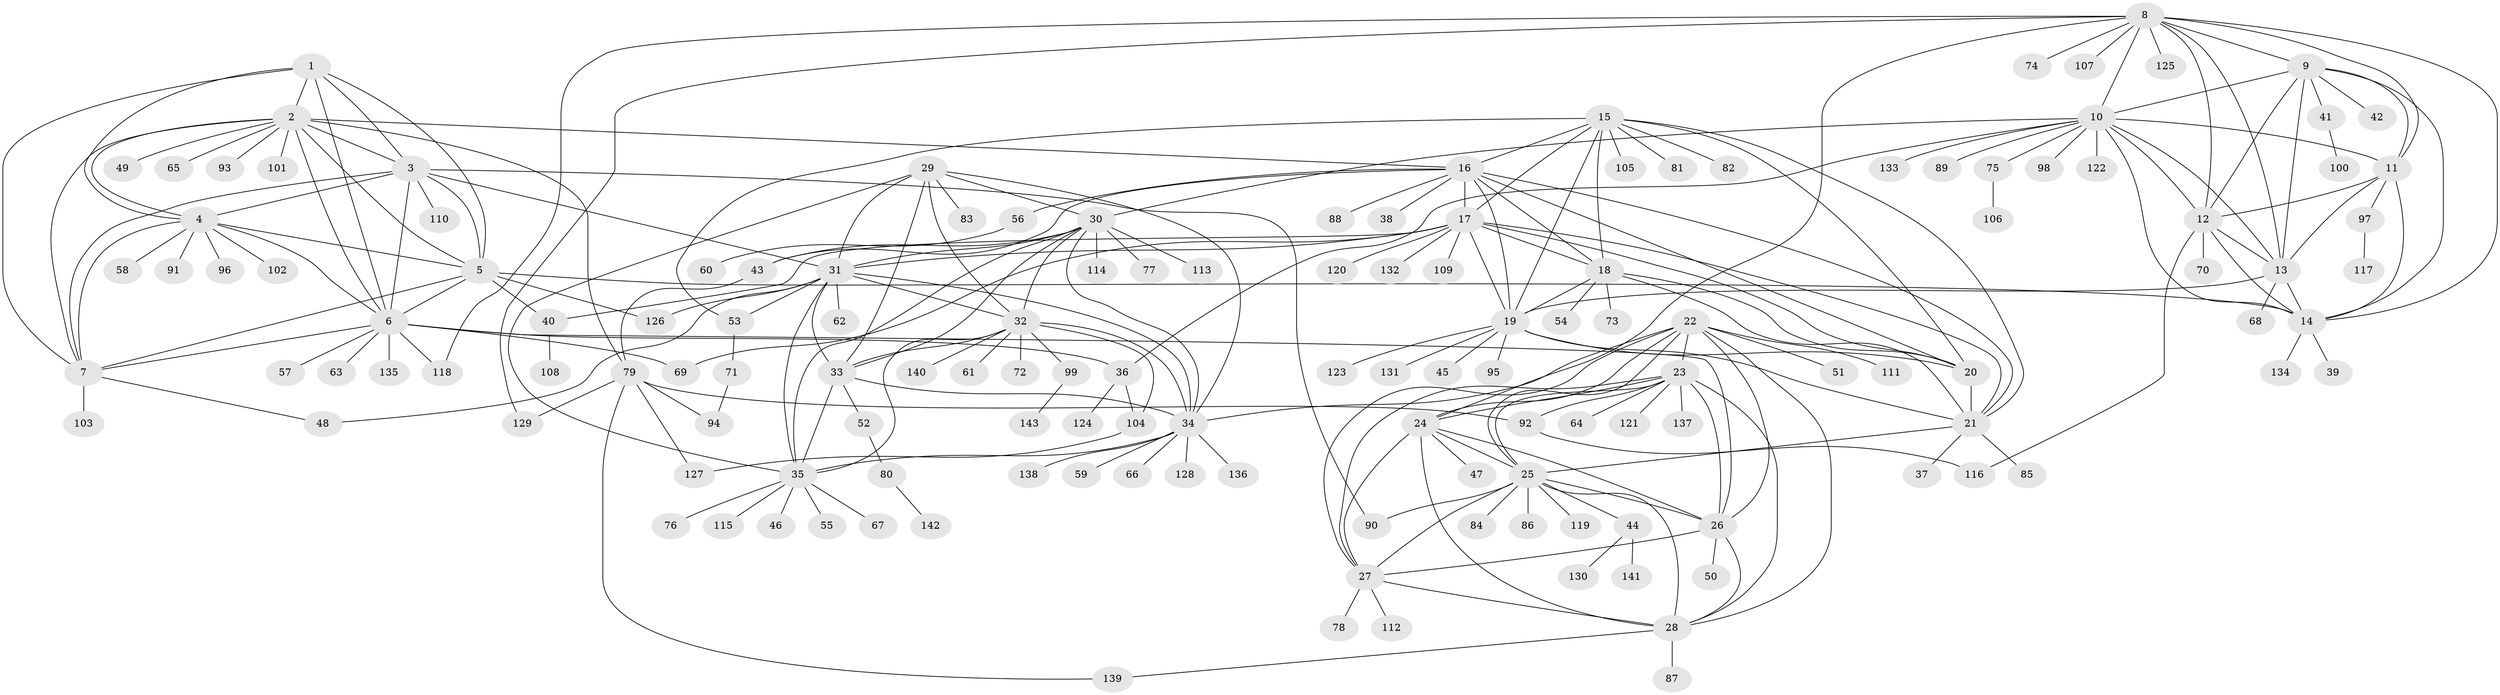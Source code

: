 // Generated by graph-tools (version 1.1) at 2025/02/03/09/25 03:02:47]
// undirected, 143 vertices, 240 edges
graph export_dot {
graph [start="1"]
  node [color=gray90,style=filled];
  1;
  2;
  3;
  4;
  5;
  6;
  7;
  8;
  9;
  10;
  11;
  12;
  13;
  14;
  15;
  16;
  17;
  18;
  19;
  20;
  21;
  22;
  23;
  24;
  25;
  26;
  27;
  28;
  29;
  30;
  31;
  32;
  33;
  34;
  35;
  36;
  37;
  38;
  39;
  40;
  41;
  42;
  43;
  44;
  45;
  46;
  47;
  48;
  49;
  50;
  51;
  52;
  53;
  54;
  55;
  56;
  57;
  58;
  59;
  60;
  61;
  62;
  63;
  64;
  65;
  66;
  67;
  68;
  69;
  70;
  71;
  72;
  73;
  74;
  75;
  76;
  77;
  78;
  79;
  80;
  81;
  82;
  83;
  84;
  85;
  86;
  87;
  88;
  89;
  90;
  91;
  92;
  93;
  94;
  95;
  96;
  97;
  98;
  99;
  100;
  101;
  102;
  103;
  104;
  105;
  106;
  107;
  108;
  109;
  110;
  111;
  112;
  113;
  114;
  115;
  116;
  117;
  118;
  119;
  120;
  121;
  122;
  123;
  124;
  125;
  126;
  127;
  128;
  129;
  130;
  131;
  132;
  133;
  134;
  135;
  136;
  137;
  138;
  139;
  140;
  141;
  142;
  143;
  1 -- 2;
  1 -- 3;
  1 -- 4;
  1 -- 5;
  1 -- 6;
  1 -- 7;
  2 -- 3;
  2 -- 4;
  2 -- 5;
  2 -- 6;
  2 -- 7;
  2 -- 16;
  2 -- 49;
  2 -- 65;
  2 -- 79;
  2 -- 93;
  2 -- 101;
  3 -- 4;
  3 -- 5;
  3 -- 6;
  3 -- 7;
  3 -- 31;
  3 -- 90;
  3 -- 110;
  4 -- 5;
  4 -- 6;
  4 -- 7;
  4 -- 58;
  4 -- 91;
  4 -- 96;
  4 -- 102;
  5 -- 6;
  5 -- 7;
  5 -- 14;
  5 -- 40;
  5 -- 126;
  6 -- 7;
  6 -- 26;
  6 -- 36;
  6 -- 57;
  6 -- 63;
  6 -- 69;
  6 -- 118;
  6 -- 135;
  7 -- 48;
  7 -- 103;
  8 -- 9;
  8 -- 10;
  8 -- 11;
  8 -- 12;
  8 -- 13;
  8 -- 14;
  8 -- 24;
  8 -- 74;
  8 -- 107;
  8 -- 118;
  8 -- 125;
  8 -- 129;
  9 -- 10;
  9 -- 11;
  9 -- 12;
  9 -- 13;
  9 -- 14;
  9 -- 41;
  9 -- 42;
  10 -- 11;
  10 -- 12;
  10 -- 13;
  10 -- 14;
  10 -- 30;
  10 -- 36;
  10 -- 75;
  10 -- 89;
  10 -- 98;
  10 -- 122;
  10 -- 133;
  11 -- 12;
  11 -- 13;
  11 -- 14;
  11 -- 97;
  12 -- 13;
  12 -- 14;
  12 -- 70;
  12 -- 116;
  13 -- 14;
  13 -- 19;
  13 -- 68;
  14 -- 39;
  14 -- 134;
  15 -- 16;
  15 -- 17;
  15 -- 18;
  15 -- 19;
  15 -- 20;
  15 -- 21;
  15 -- 53;
  15 -- 81;
  15 -- 82;
  15 -- 105;
  16 -- 17;
  16 -- 18;
  16 -- 19;
  16 -- 20;
  16 -- 21;
  16 -- 38;
  16 -- 43;
  16 -- 56;
  16 -- 88;
  17 -- 18;
  17 -- 19;
  17 -- 20;
  17 -- 21;
  17 -- 31;
  17 -- 40;
  17 -- 69;
  17 -- 109;
  17 -- 120;
  17 -- 132;
  18 -- 19;
  18 -- 20;
  18 -- 21;
  18 -- 54;
  18 -- 73;
  19 -- 20;
  19 -- 21;
  19 -- 45;
  19 -- 95;
  19 -- 123;
  19 -- 131;
  20 -- 21;
  21 -- 25;
  21 -- 37;
  21 -- 85;
  22 -- 23;
  22 -- 24;
  22 -- 25;
  22 -- 26;
  22 -- 27;
  22 -- 28;
  22 -- 34;
  22 -- 51;
  22 -- 111;
  23 -- 24;
  23 -- 25;
  23 -- 26;
  23 -- 27;
  23 -- 28;
  23 -- 64;
  23 -- 92;
  23 -- 121;
  23 -- 137;
  24 -- 25;
  24 -- 26;
  24 -- 27;
  24 -- 28;
  24 -- 47;
  25 -- 26;
  25 -- 27;
  25 -- 28;
  25 -- 44;
  25 -- 84;
  25 -- 86;
  25 -- 90;
  25 -- 119;
  26 -- 27;
  26 -- 28;
  26 -- 50;
  27 -- 28;
  27 -- 78;
  27 -- 112;
  28 -- 87;
  28 -- 139;
  29 -- 30;
  29 -- 31;
  29 -- 32;
  29 -- 33;
  29 -- 34;
  29 -- 35;
  29 -- 83;
  30 -- 31;
  30 -- 32;
  30 -- 33;
  30 -- 34;
  30 -- 35;
  30 -- 43;
  30 -- 77;
  30 -- 113;
  30 -- 114;
  31 -- 32;
  31 -- 33;
  31 -- 34;
  31 -- 35;
  31 -- 48;
  31 -- 53;
  31 -- 62;
  31 -- 126;
  32 -- 33;
  32 -- 34;
  32 -- 35;
  32 -- 61;
  32 -- 72;
  32 -- 99;
  32 -- 104;
  32 -- 140;
  33 -- 34;
  33 -- 35;
  33 -- 52;
  34 -- 35;
  34 -- 59;
  34 -- 66;
  34 -- 128;
  34 -- 136;
  34 -- 138;
  35 -- 46;
  35 -- 55;
  35 -- 67;
  35 -- 76;
  35 -- 115;
  36 -- 104;
  36 -- 124;
  40 -- 108;
  41 -- 100;
  43 -- 79;
  44 -- 130;
  44 -- 141;
  52 -- 80;
  53 -- 71;
  56 -- 60;
  71 -- 94;
  75 -- 106;
  79 -- 92;
  79 -- 94;
  79 -- 127;
  79 -- 129;
  79 -- 139;
  80 -- 142;
  92 -- 116;
  97 -- 117;
  99 -- 143;
  104 -- 127;
}
